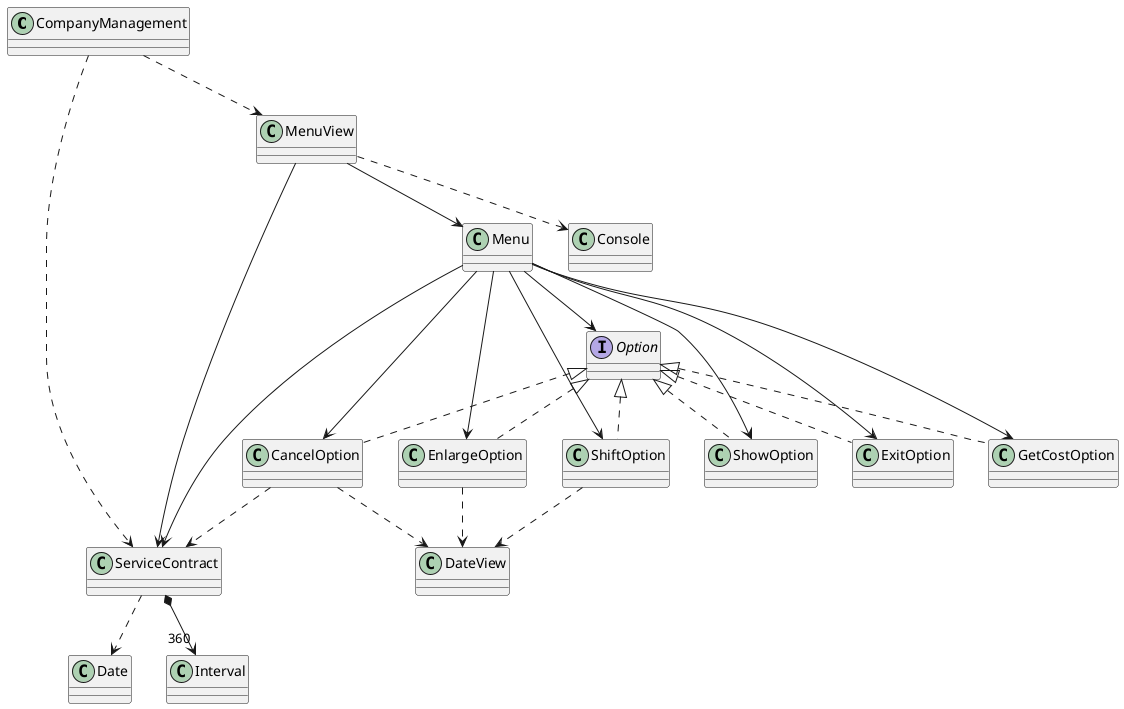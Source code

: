 @startuml
class CompanyManagement
class ServiceContract
class MenuView
class Menu
class CancelOption
class ShowOption
class ExitOption
class EnlargeOption
class ShiftOption
class GetCostOption

class Date
class DateView
class Console
class Interval

interface Option


CompanyManagement ..> ServiceContract
CompanyManagement ..> MenuView

ServiceContract ..> Date
ServiceContract *--> "360" Interval

MenuView --> ServiceContract
MenuView --> Menu
MenuView ..> Console

CancelOption ..> DateView
CancelOption ..> ServiceContract

EnlargeOption ..> DateView
ShiftOption ..> DateView

Menu --> ServiceContract
Menu --> Option
Menu --> CancelOption
Menu --> EnlargeOption
Menu --> ExitOption
Menu --> GetCostOption
Menu --> ShiftOption
Menu --> ShowOption

Option <|.. CancelOption
Option <|.. EnlargeOption
Option <|.. ExitOption
Option <|.. GetCostOption
Option <|.. ShiftOption
Option <|.. ShowOption


@enduml